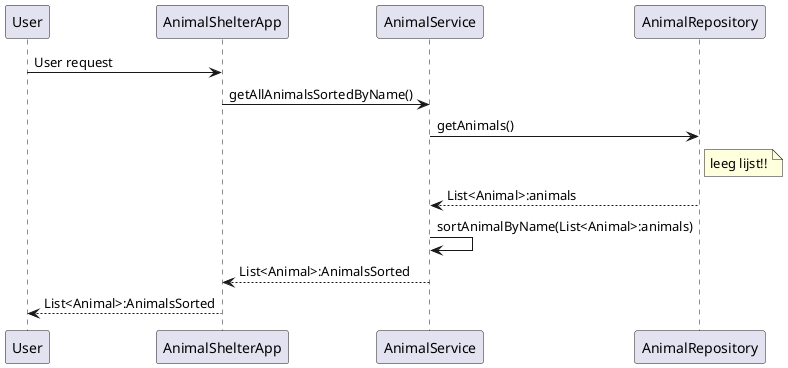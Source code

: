 @startuml

User -> AnimalShelterApp : User request
AnimalShelterApp -> AnimalService : getAllAnimalsSortedByName()
AnimalService -> AnimalRepository : getAnimals()

note right of AnimalRepository : leeg lijst!!

AnimalService <-- AnimalRepository : List<Animal>:animals
AnimalService -> AnimalService : sortAnimalByName(List<Animal>:animals)

AnimalShelterApp <-- AnimalService : List<Animal>:AnimalsSorted
User <-- AnimalShelterApp : List<Animal>:AnimalsSorted

@enduml